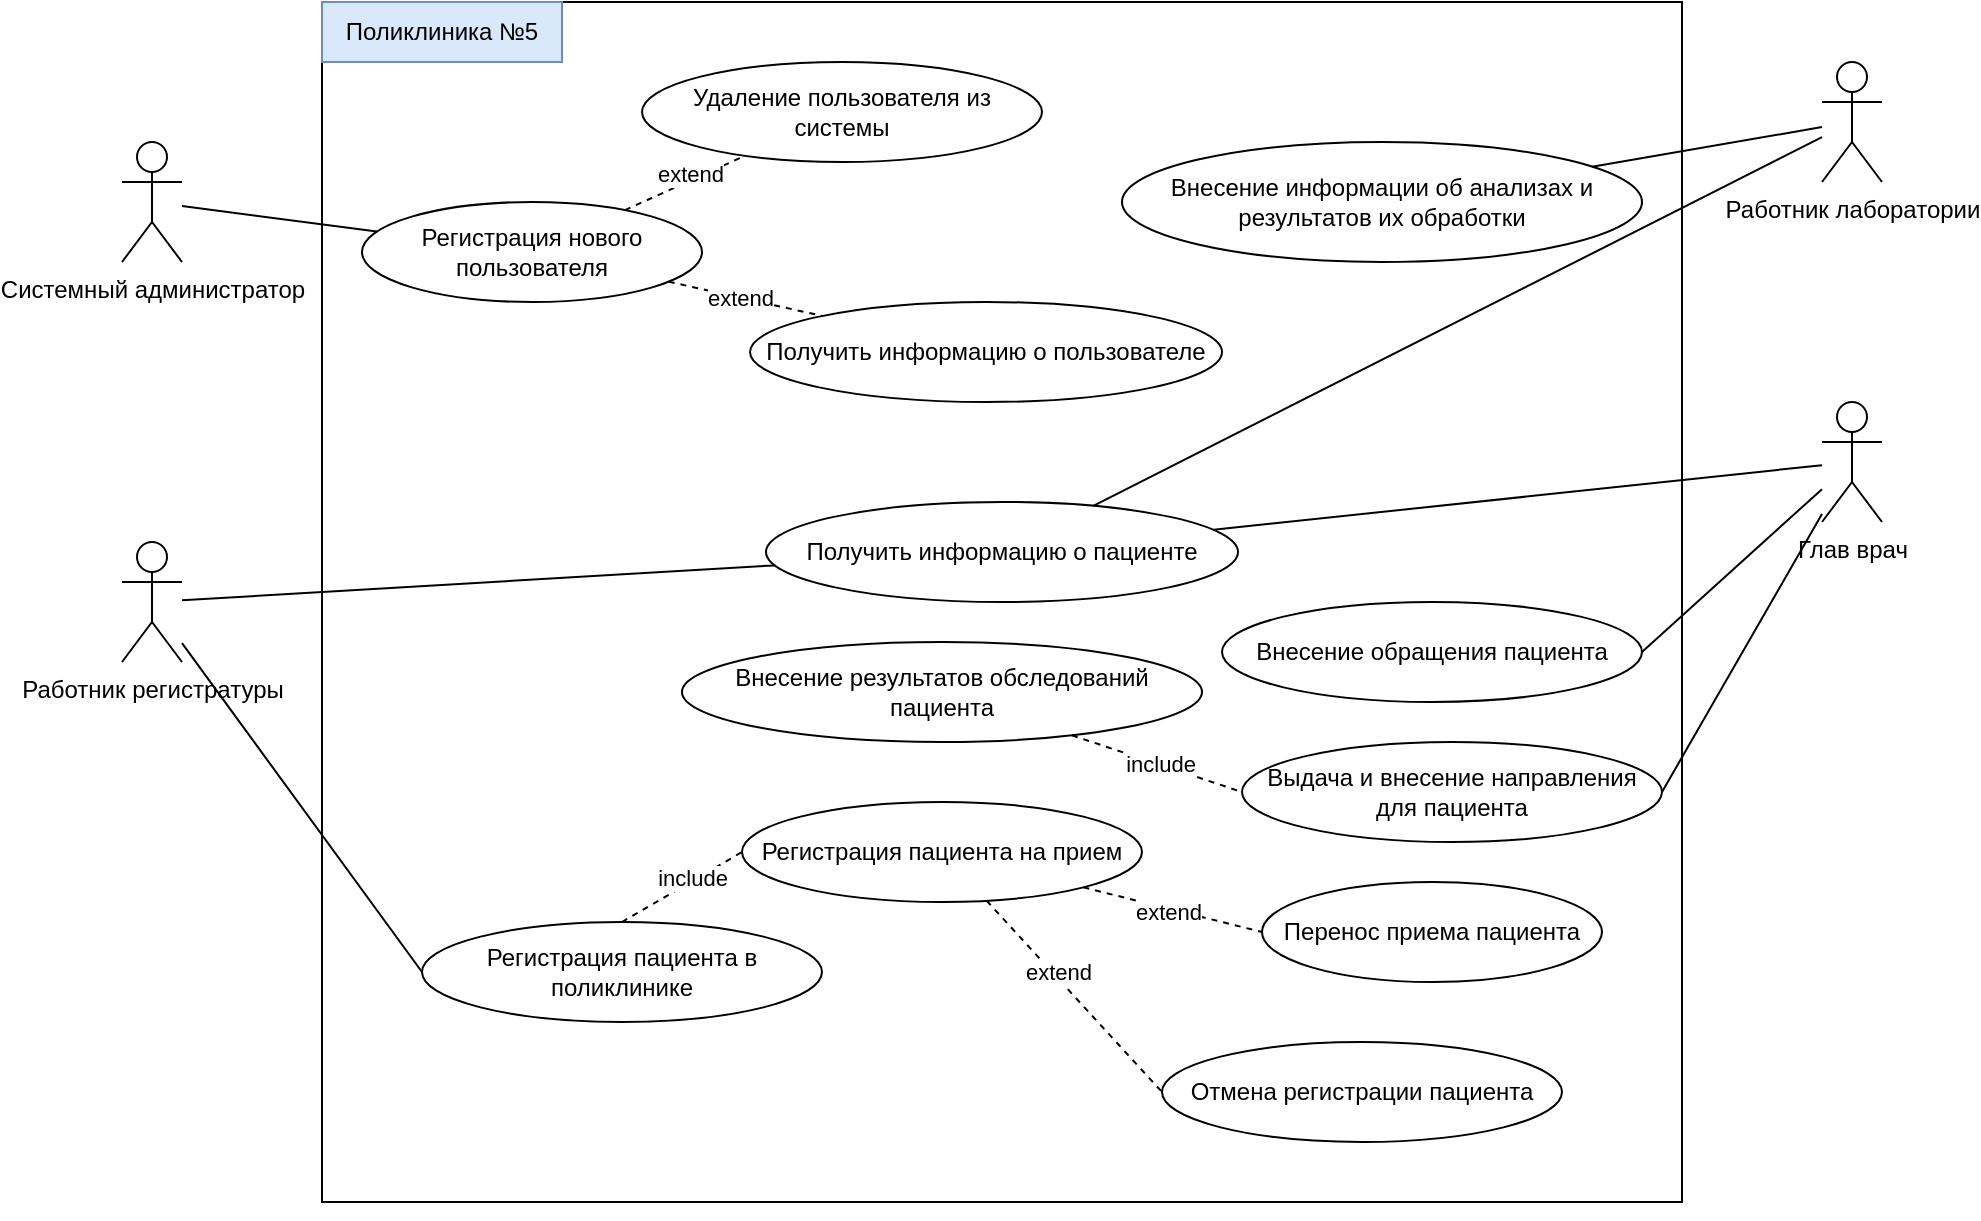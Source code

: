 <mxfile version="24.4.9" type="github">
  <diagram name="Страница — 1" id="8maHdUgIGJYUo5LPU9tT">
    <mxGraphModel dx="1877" dy="691" grid="1" gridSize="10" guides="1" tooltips="1" connect="1" arrows="1" fold="1" page="1" pageScale="1" pageWidth="827" pageHeight="1169" math="0" shadow="0">
      <root>
        <mxCell id="0" />
        <mxCell id="1" parent="0" />
        <mxCell id="tF2Wn2Ir2bqfPUS3RDHX-2" value="" style="rounded=0;whiteSpace=wrap;html=1;" parent="1" vertex="1">
          <mxGeometry x="130" y="50" width="680" height="600" as="geometry" />
        </mxCell>
        <mxCell id="tF2Wn2Ir2bqfPUS3RDHX-3" value="Поликлиника №5" style="text;html=1;align=center;verticalAlign=middle;whiteSpace=wrap;rounded=0;fillColor=#dae8fc;strokeColor=#6c8ebf;" parent="1" vertex="1">
          <mxGeometry x="130" y="50" width="120" height="30" as="geometry" />
        </mxCell>
        <mxCell id="tF2Wn2Ir2bqfPUS3RDHX-4" value="Системный администратор" style="shape=umlActor;verticalLabelPosition=bottom;verticalAlign=top;html=1;outlineConnect=0;" parent="1" vertex="1">
          <mxGeometry x="30" y="120" width="30" height="60" as="geometry" />
        </mxCell>
        <mxCell id="tF2Wn2Ir2bqfPUS3RDHX-6" value="Работник лаборатории" style="shape=umlActor;verticalLabelPosition=bottom;verticalAlign=top;html=1;outlineConnect=0;" parent="1" vertex="1">
          <mxGeometry x="880" y="80" width="30" height="60" as="geometry" />
        </mxCell>
        <mxCell id="tF2Wn2Ir2bqfPUS3RDHX-7" value="Работник регистратуры" style="shape=umlActor;verticalLabelPosition=bottom;verticalAlign=top;html=1;outlineConnect=0;" parent="1" vertex="1">
          <mxGeometry x="30" y="320" width="30" height="60" as="geometry" />
        </mxCell>
        <mxCell id="tF2Wn2Ir2bqfPUS3RDHX-8" value="Глав врач" style="shape=umlActor;verticalLabelPosition=bottom;verticalAlign=top;html=1;outlineConnect=0;" parent="1" vertex="1">
          <mxGeometry x="880" y="250" width="30" height="60" as="geometry" />
        </mxCell>
        <mxCell id="tF2Wn2Ir2bqfPUS3RDHX-10" value="Регистрация нового пользователя" style="ellipse;whiteSpace=wrap;html=1;" parent="1" vertex="1">
          <mxGeometry x="150" y="150" width="170" height="50" as="geometry" />
        </mxCell>
        <mxCell id="tF2Wn2Ir2bqfPUS3RDHX-11" value="Удаление пользователя из системы" style="ellipse;whiteSpace=wrap;html=1;" parent="1" vertex="1">
          <mxGeometry x="290" y="80" width="200" height="50" as="geometry" />
        </mxCell>
        <mxCell id="tF2Wn2Ir2bqfPUS3RDHX-14" value="Перенос приема пациента" style="ellipse;whiteSpace=wrap;html=1;" parent="1" vertex="1">
          <mxGeometry x="600" y="490" width="170" height="50" as="geometry" />
        </mxCell>
        <mxCell id="tF2Wn2Ir2bqfPUS3RDHX-15" value="Отмена регистрации пациента" style="ellipse;whiteSpace=wrap;html=1;" parent="1" vertex="1">
          <mxGeometry x="550" y="570" width="200" height="50" as="geometry" />
        </mxCell>
        <mxCell id="tF2Wn2Ir2bqfPUS3RDHX-16" value="Регистрация пациента на прием" style="ellipse;whiteSpace=wrap;html=1;" parent="1" vertex="1">
          <mxGeometry x="340" y="450" width="200" height="50" as="geometry" />
        </mxCell>
        <mxCell id="tF2Wn2Ir2bqfPUS3RDHX-18" value="Регистрация пациента в поликлинике" style="ellipse;whiteSpace=wrap;html=1;" parent="1" vertex="1">
          <mxGeometry x="180" y="510" width="200" height="50" as="geometry" />
        </mxCell>
        <mxCell id="tF2Wn2Ir2bqfPUS3RDHX-19" value="Внесение обращения пациента" style="ellipse;whiteSpace=wrap;html=1;" parent="1" vertex="1">
          <mxGeometry x="580" y="350" width="210" height="50" as="geometry" />
        </mxCell>
        <mxCell id="tF2Wn2Ir2bqfPUS3RDHX-20" value="Внесение результатов обследований пациента" style="ellipse;whiteSpace=wrap;html=1;" parent="1" vertex="1">
          <mxGeometry x="310" y="370" width="260" height="50" as="geometry" />
        </mxCell>
        <mxCell id="tF2Wn2Ir2bqfPUS3RDHX-21" value="Выдача и внесение направления для пациента" style="ellipse;whiteSpace=wrap;html=1;" parent="1" vertex="1">
          <mxGeometry x="590" y="420" width="210" height="50" as="geometry" />
        </mxCell>
        <mxCell id="tF2Wn2Ir2bqfPUS3RDHX-23" value="Внесение информации об анализах и результатов их обработки" style="ellipse;whiteSpace=wrap;html=1;" parent="1" vertex="1">
          <mxGeometry x="530" y="120" width="260" height="60" as="geometry" />
        </mxCell>
        <mxCell id="tF2Wn2Ir2bqfPUS3RDHX-24" value="" style="endArrow=none;html=1;rounded=0;entryX=0;entryY=0.5;entryDx=0;entryDy=0;" parent="1" source="tF2Wn2Ir2bqfPUS3RDHX-7" target="tF2Wn2Ir2bqfPUS3RDHX-18" edge="1">
          <mxGeometry width="50" height="50" relative="1" as="geometry">
            <mxPoint x="440" y="620" as="sourcePoint" />
            <mxPoint x="490" y="570" as="targetPoint" />
          </mxGeometry>
        </mxCell>
        <mxCell id="tF2Wn2Ir2bqfPUS3RDHX-25" value="" style="endArrow=none;dashed=1;html=1;rounded=0;exitX=0.5;exitY=0;exitDx=0;exitDy=0;entryX=0;entryY=0.5;entryDx=0;entryDy=0;" parent="1" source="tF2Wn2Ir2bqfPUS3RDHX-18" target="tF2Wn2Ir2bqfPUS3RDHX-16" edge="1">
          <mxGeometry width="50" height="50" relative="1" as="geometry">
            <mxPoint x="440" y="620" as="sourcePoint" />
            <mxPoint x="490" y="570" as="targetPoint" />
          </mxGeometry>
        </mxCell>
        <mxCell id="tF2Wn2Ir2bqfPUS3RDHX-44" value="include" style="edgeLabel;html=1;align=center;verticalAlign=middle;resizable=0;points=[];" parent="tF2Wn2Ir2bqfPUS3RDHX-25" vertex="1" connectable="0">
          <mxGeometry x="0.182" y="2" relative="1" as="geometry">
            <mxPoint as="offset" />
          </mxGeometry>
        </mxCell>
        <mxCell id="tF2Wn2Ir2bqfPUS3RDHX-26" value="" style="endArrow=none;dashed=1;html=1;rounded=0;entryX=0;entryY=0.5;entryDx=0;entryDy=0;" parent="1" source="tF2Wn2Ir2bqfPUS3RDHX-16" target="tF2Wn2Ir2bqfPUS3RDHX-15" edge="1">
          <mxGeometry width="50" height="50" relative="1" as="geometry">
            <mxPoint x="199" y="707" as="sourcePoint" />
            <mxPoint x="250" y="605" as="targetPoint" />
          </mxGeometry>
        </mxCell>
        <mxCell id="tF2Wn2Ir2bqfPUS3RDHX-45" value="extend" style="edgeLabel;html=1;align=center;verticalAlign=middle;resizable=0;points=[];" parent="tF2Wn2Ir2bqfPUS3RDHX-26" vertex="1" connectable="0">
          <mxGeometry x="-0.22" y="2" relative="1" as="geometry">
            <mxPoint as="offset" />
          </mxGeometry>
        </mxCell>
        <mxCell id="tF2Wn2Ir2bqfPUS3RDHX-27" value="" style="endArrow=none;dashed=1;html=1;rounded=0;entryX=0;entryY=0.5;entryDx=0;entryDy=0;" parent="1" source="tF2Wn2Ir2bqfPUS3RDHX-16" target="tF2Wn2Ir2bqfPUS3RDHX-14" edge="1">
          <mxGeometry width="50" height="50" relative="1" as="geometry">
            <mxPoint x="209" y="717" as="sourcePoint" />
            <mxPoint x="260" y="615" as="targetPoint" />
          </mxGeometry>
        </mxCell>
        <mxCell id="tF2Wn2Ir2bqfPUS3RDHX-46" value="extend" style="edgeLabel;html=1;align=center;verticalAlign=middle;resizable=0;points=[];" parent="tF2Wn2Ir2bqfPUS3RDHX-27" vertex="1" connectable="0">
          <mxGeometry x="-0.056" y="-2" relative="1" as="geometry">
            <mxPoint as="offset" />
          </mxGeometry>
        </mxCell>
        <mxCell id="tF2Wn2Ir2bqfPUS3RDHX-30" value="" style="endArrow=none;html=1;rounded=0;exitX=1;exitY=0.5;exitDx=0;exitDy=0;" parent="1" source="tF2Wn2Ir2bqfPUS3RDHX-19" target="tF2Wn2Ir2bqfPUS3RDHX-8" edge="1">
          <mxGeometry width="50" height="50" relative="1" as="geometry">
            <mxPoint x="750" y="548" as="sourcePoint" />
            <mxPoint x="860" y="570" as="targetPoint" />
          </mxGeometry>
        </mxCell>
        <mxCell id="tF2Wn2Ir2bqfPUS3RDHX-32" value="" style="endArrow=none;html=1;rounded=0;exitX=1;exitY=0.5;exitDx=0;exitDy=0;" parent="1" source="tF2Wn2Ir2bqfPUS3RDHX-21" target="tF2Wn2Ir2bqfPUS3RDHX-8" edge="1">
          <mxGeometry width="50" height="50" relative="1" as="geometry">
            <mxPoint x="780" y="485" as="sourcePoint" />
            <mxPoint x="900" y="498" as="targetPoint" />
          </mxGeometry>
        </mxCell>
        <mxCell id="tF2Wn2Ir2bqfPUS3RDHX-33" value="" style="endArrow=none;dashed=1;html=1;rounded=0;entryX=0;entryY=0.5;entryDx=0;entryDy=0;" parent="1" source="tF2Wn2Ir2bqfPUS3RDHX-20" target="tF2Wn2Ir2bqfPUS3RDHX-21" edge="1">
          <mxGeometry width="50" height="50" relative="1" as="geometry">
            <mxPoint x="490" y="533" as="sourcePoint" />
            <mxPoint x="561" y="500" as="targetPoint" />
          </mxGeometry>
        </mxCell>
        <mxCell id="tF2Wn2Ir2bqfPUS3RDHX-47" value="include" style="edgeLabel;html=1;align=center;verticalAlign=middle;resizable=0;points=[];" parent="tF2Wn2Ir2bqfPUS3RDHX-33" vertex="1" connectable="0">
          <mxGeometry x="0.031" y="1" relative="1" as="geometry">
            <mxPoint as="offset" />
          </mxGeometry>
        </mxCell>
        <mxCell id="tF2Wn2Ir2bqfPUS3RDHX-34" value="Получить информацию о пациенте" style="ellipse;whiteSpace=wrap;html=1;" parent="1" vertex="1">
          <mxGeometry x="352" y="300" width="236" height="50" as="geometry" />
        </mxCell>
        <mxCell id="tF2Wn2Ir2bqfPUS3RDHX-35" value="" style="endArrow=none;html=1;rounded=0;" parent="1" source="tF2Wn2Ir2bqfPUS3RDHX-34" target="tF2Wn2Ir2bqfPUS3RDHX-8" edge="1">
          <mxGeometry width="50" height="50" relative="1" as="geometry">
            <mxPoint x="790" y="475" as="sourcePoint" />
            <mxPoint x="890" y="488" as="targetPoint" />
          </mxGeometry>
        </mxCell>
        <mxCell id="tF2Wn2Ir2bqfPUS3RDHX-36" value="" style="endArrow=none;html=1;rounded=0;" parent="1" source="tF2Wn2Ir2bqfPUS3RDHX-34" target="tF2Wn2Ir2bqfPUS3RDHX-6" edge="1">
          <mxGeometry width="50" height="50" relative="1" as="geometry">
            <mxPoint x="539" y="357" as="sourcePoint" />
            <mxPoint x="890" y="485" as="targetPoint" />
          </mxGeometry>
        </mxCell>
        <mxCell id="tF2Wn2Ir2bqfPUS3RDHX-37" value="" style="endArrow=none;html=1;rounded=0;" parent="1" source="tF2Wn2Ir2bqfPUS3RDHX-23" target="tF2Wn2Ir2bqfPUS3RDHX-6" edge="1">
          <mxGeometry width="50" height="50" relative="1" as="geometry">
            <mxPoint x="549" y="367" as="sourcePoint" />
            <mxPoint x="900" y="495" as="targetPoint" />
          </mxGeometry>
        </mxCell>
        <mxCell id="tF2Wn2Ir2bqfPUS3RDHX-38" value="" style="endArrow=none;html=1;rounded=0;" parent="1" source="tF2Wn2Ir2bqfPUS3RDHX-7" target="tF2Wn2Ir2bqfPUS3RDHX-34" edge="1">
          <mxGeometry width="50" height="50" relative="1" as="geometry">
            <mxPoint x="60" y="703" as="sourcePoint" />
            <mxPoint x="170" y="725" as="targetPoint" />
          </mxGeometry>
        </mxCell>
        <mxCell id="tF2Wn2Ir2bqfPUS3RDHX-40" value="Получить информацию о пользователе" style="ellipse;whiteSpace=wrap;html=1;" parent="1" vertex="1">
          <mxGeometry x="344" y="200" width="236" height="50" as="geometry" />
        </mxCell>
        <mxCell id="tF2Wn2Ir2bqfPUS3RDHX-41" value="" style="endArrow=none;html=1;rounded=0;" parent="1" source="tF2Wn2Ir2bqfPUS3RDHX-10" target="tF2Wn2Ir2bqfPUS3RDHX-4" edge="1">
          <mxGeometry width="50" height="50" relative="1" as="geometry">
            <mxPoint x="490" y="340" as="sourcePoint" />
            <mxPoint x="540" y="290" as="targetPoint" />
          </mxGeometry>
        </mxCell>
        <mxCell id="tF2Wn2Ir2bqfPUS3RDHX-42" value="" style="endArrow=none;dashed=1;html=1;rounded=0;" parent="1" source="tF2Wn2Ir2bqfPUS3RDHX-10" target="tF2Wn2Ir2bqfPUS3RDHX-40" edge="1">
          <mxGeometry width="50" height="50" relative="1" as="geometry">
            <mxPoint x="190" y="290" as="sourcePoint" />
            <mxPoint x="240" y="240" as="targetPoint" />
          </mxGeometry>
        </mxCell>
        <mxCell id="tF2Wn2Ir2bqfPUS3RDHX-49" value="extend" style="edgeLabel;html=1;align=center;verticalAlign=middle;resizable=0;points=[];" parent="tF2Wn2Ir2bqfPUS3RDHX-42" vertex="1" connectable="0">
          <mxGeometry x="-0.068" relative="1" as="geometry">
            <mxPoint as="offset" />
          </mxGeometry>
        </mxCell>
        <mxCell id="tF2Wn2Ir2bqfPUS3RDHX-43" value="" style="endArrow=none;dashed=1;html=1;rounded=0;" parent="1" source="tF2Wn2Ir2bqfPUS3RDHX-10" target="tF2Wn2Ir2bqfPUS3RDHX-11" edge="1">
          <mxGeometry width="50" height="50" relative="1" as="geometry">
            <mxPoint x="298" y="205" as="sourcePoint" />
            <mxPoint x="349" y="223" as="targetPoint" />
          </mxGeometry>
        </mxCell>
        <mxCell id="tF2Wn2Ir2bqfPUS3RDHX-48" value="extend" style="edgeLabel;html=1;align=center;verticalAlign=middle;resizable=0;points=[];" parent="tF2Wn2Ir2bqfPUS3RDHX-43" vertex="1" connectable="0">
          <mxGeometry x="0.121" y="3" relative="1" as="geometry">
            <mxPoint as="offset" />
          </mxGeometry>
        </mxCell>
        <mxCell id="91CEFq33pr5dSKM4oMCV-2" style="edgeStyle=orthogonalEdgeStyle;rounded=0;orthogonalLoop=1;jettySize=auto;html=1;exitX=0.5;exitY=1;exitDx=0;exitDy=0;" edge="1" parent="1" source="tF2Wn2Ir2bqfPUS3RDHX-2" target="tF2Wn2Ir2bqfPUS3RDHX-2">
          <mxGeometry relative="1" as="geometry" />
        </mxCell>
      </root>
    </mxGraphModel>
  </diagram>
</mxfile>
